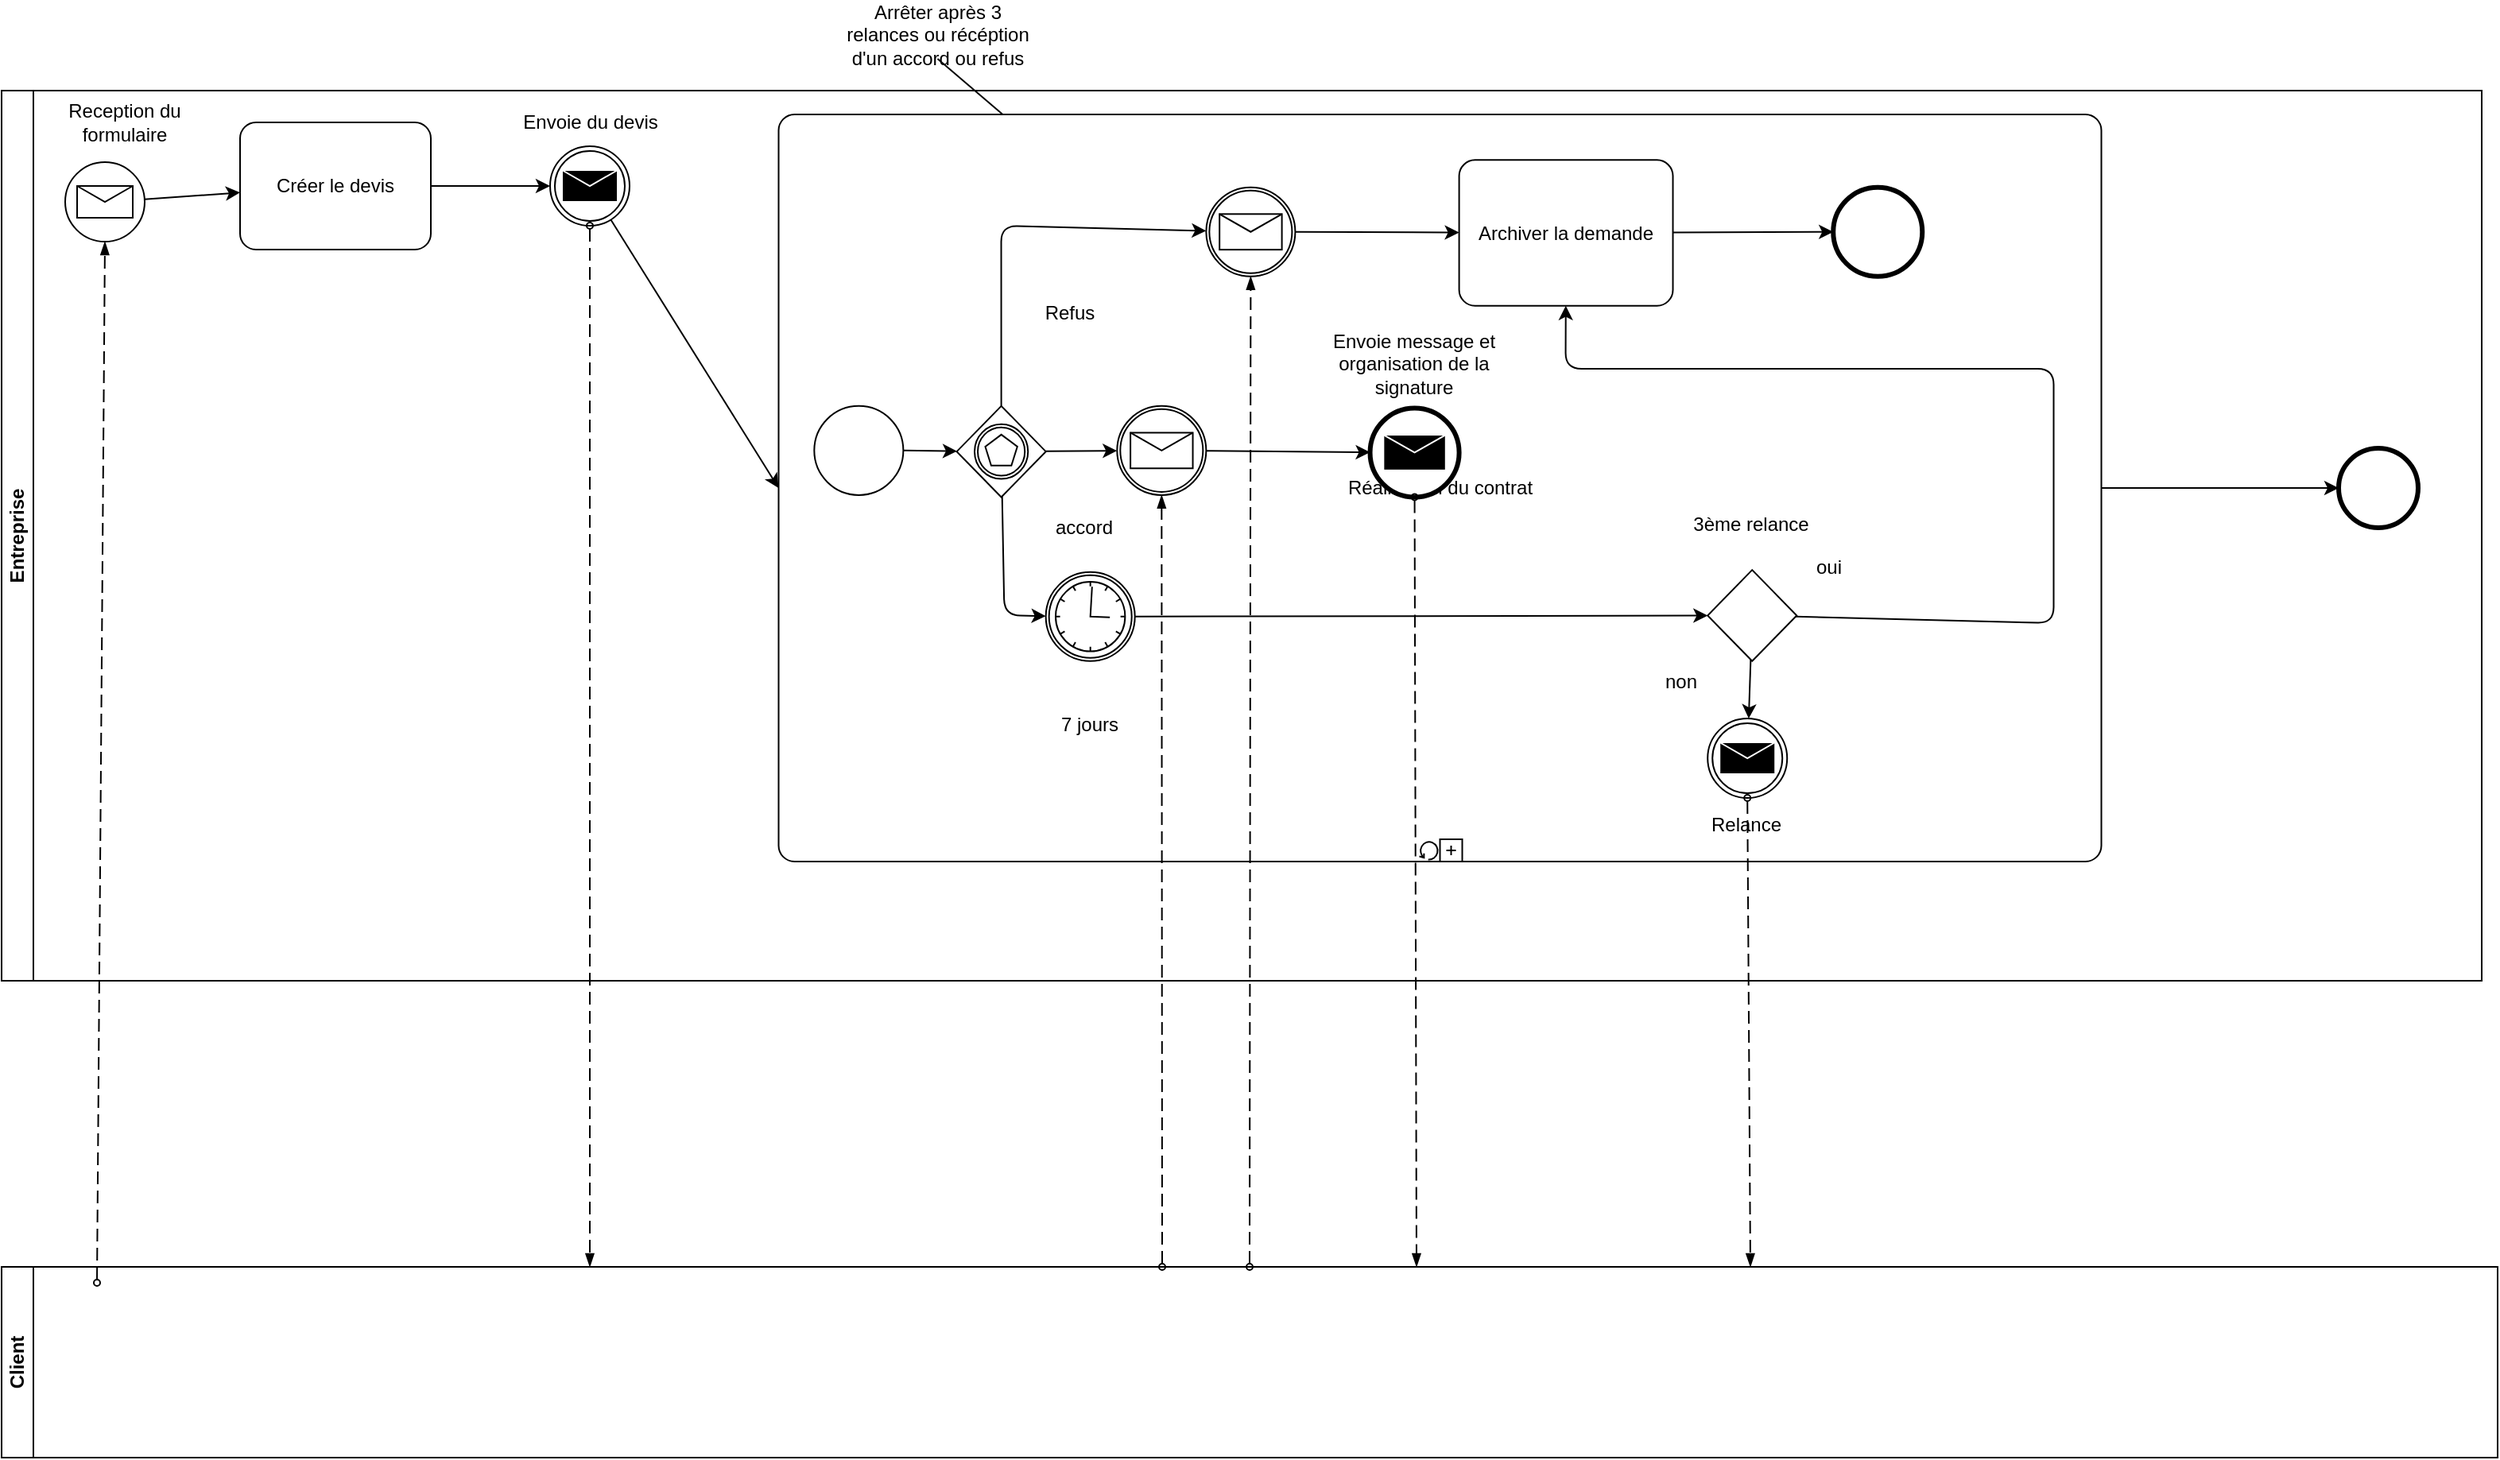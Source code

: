 <mxfile>
    <diagram id="U1meuUupGAQWpu4mwhtU" name="Page-1">
        <mxGraphModel dx="1233" dy="671" grid="1" gridSize="10" guides="1" tooltips="1" connect="1" arrows="1" fold="1" page="1" pageScale="1" pageWidth="850" pageHeight="1100" math="0" shadow="0">
            <root>
                <mxCell id="0"/>
                <mxCell id="1" parent="0"/>
                <mxCell id="7" value="Client" style="swimlane;startSize=20;horizontal=0;html=1;whiteSpace=wrap;" vertex="1" parent="1">
                    <mxGeometry x="30" y="1050" width="1570" height="120" as="geometry"/>
                </mxCell>
                <mxCell id="8" value="Entreprise" style="swimlane;startSize=20;horizontal=0;html=1;whiteSpace=wrap;" vertex="1" parent="1">
                    <mxGeometry x="30" y="310" width="1560" height="560" as="geometry"/>
                </mxCell>
                <mxCell id="14" style="edgeStyle=none;html=1;" edge="1" parent="8" source="10" target="13">
                    <mxGeometry relative="1" as="geometry"/>
                </mxCell>
                <mxCell id="10" value="" style="points=[[0.145,0.145,0],[0.5,0,0],[0.855,0.145,0],[1,0.5,0],[0.855,0.855,0],[0.5,1,0],[0.145,0.855,0],[0,0.5,0]];shape=mxgraph.bpmn.event;html=1;verticalLabelPosition=bottom;labelBackgroundColor=#ffffff;verticalAlign=top;align=center;perimeter=ellipsePerimeter;outlineConnect=0;aspect=fixed;outline=standard;symbol=message;" vertex="1" parent="8">
                    <mxGeometry x="40" y="45" width="50" height="50" as="geometry"/>
                </mxCell>
                <mxCell id="11" value="Reception du formulaire" style="text;html=1;strokeColor=none;fillColor=none;align=center;verticalAlign=middle;whiteSpace=wrap;rounded=0;" vertex="1" parent="8">
                    <mxGeometry x="30" y="5" width="95" height="30" as="geometry"/>
                </mxCell>
                <mxCell id="50" style="edgeStyle=none;html=1;entryX=0;entryY=0.5;entryDx=0;entryDy=0;entryPerimeter=0;" edge="1" parent="8" source="12" target="20">
                    <mxGeometry relative="1" as="geometry"/>
                </mxCell>
                <mxCell id="12" value="" style="points=[[0.145,0.145,0],[0.5,0,0],[0.855,0.145,0],[1,0.5,0],[0.855,0.855,0],[0.5,1,0],[0.145,0.855,0],[0,0.5,0]];shape=mxgraph.bpmn.event;html=1;verticalLabelPosition=bottom;labelBackgroundColor=#ffffff;verticalAlign=top;align=center;perimeter=ellipsePerimeter;outlineConnect=0;aspect=fixed;outline=throwing;symbol=message;" vertex="1" parent="8">
                    <mxGeometry x="345" y="35" width="50" height="50" as="geometry"/>
                </mxCell>
                <mxCell id="15" style="edgeStyle=none;html=1;" edge="1" parent="8" source="13" target="12">
                    <mxGeometry relative="1" as="geometry"/>
                </mxCell>
                <mxCell id="13" value="Créer le devis" style="points=[[0.25,0,0],[0.5,0,0],[0.75,0,0],[1,0.25,0],[1,0.5,0],[1,0.75,0],[0.75,1,0],[0.5,1,0],[0.25,1,0],[0,0.75,0],[0,0.5,0],[0,0.25,0]];shape=mxgraph.bpmn.task;whiteSpace=wrap;rectStyle=rounded;size=10;html=1;taskMarker=abstract;" vertex="1" parent="8">
                    <mxGeometry x="150" y="20" width="120" height="80" as="geometry"/>
                </mxCell>
                <mxCell id="16" value="Envoie du devis" style="text;html=1;align=center;verticalAlign=middle;resizable=0;points=[];autosize=1;strokeColor=none;fillColor=none;" vertex="1" parent="8">
                    <mxGeometry x="315" y="5" width="110" height="30" as="geometry"/>
                </mxCell>
                <mxCell id="53" style="edgeStyle=none;html=1;" edge="1" parent="8" source="20" target="52">
                    <mxGeometry relative="1" as="geometry"/>
                </mxCell>
                <mxCell id="20" value="Réalisation du contrat" style="points=[[0.25,0,0],[0.5,0,0],[0.75,0,0],[1,0.25,0],[1,0.5,0],[1,0.75,0],[0.75,1,0],[0.5,1,0],[0.25,1,0],[0,0.75,0],[0,0.5,0],[0,0.25,0]];shape=mxgraph.bpmn.task;whiteSpace=wrap;rectStyle=rounded;size=10;html=1;taskMarker=abstract;isLoopStandard=1;isLoopSub=1;container=1;dropTarget=1;" vertex="1" parent="8">
                    <mxGeometry x="488.75" y="15" width="832" height="470" as="geometry">
                        <mxRectangle x="488.75" y="15" width="200" height="90" as="alternateBounds"/>
                    </mxGeometry>
                </mxCell>
                <mxCell id="21" style="edgeStyle=none;html=1;" edge="1" parent="20" source="22" target="25">
                    <mxGeometry relative="1" as="geometry"/>
                </mxCell>
                <mxCell id="22" value="" style="points=[[0.145,0.145,0],[0.5,0,0],[0.855,0.145,0],[1,0.5,0],[0.855,0.855,0],[0.5,1,0],[0.145,0.855,0],[0,0.5,0]];shape=mxgraph.bpmn.event;html=1;verticalLabelPosition=bottom;labelBackgroundColor=#ffffff;verticalAlign=top;align=center;perimeter=ellipsePerimeter;outlineConnect=0;aspect=fixed;outline=standard;symbol=general;" vertex="1" parent="20">
                    <mxGeometry x="22.411" y="183.415" width="56.027" height="56.027" as="geometry"/>
                </mxCell>
                <mxCell id="23" style="edgeStyle=none;html=1;" edge="1" parent="20" source="25" target="29">
                    <mxGeometry relative="1" as="geometry"/>
                </mxCell>
                <mxCell id="24" style="edgeStyle=none;html=1;" edge="1" parent="20" source="25" target="27">
                    <mxGeometry relative="1" as="geometry">
                        <Array as="points">
                            <mxPoint x="140" y="70"/>
                        </Array>
                    </mxGeometry>
                </mxCell>
                <mxCell id="25" value="" style="points=[[0.25,0.25,0],[0.5,0,0],[0.75,0.25,0],[1,0.5,0],[0.75,0.75,0],[0.5,1,0],[0.25,0.75,0],[0,0.5,0]];shape=mxgraph.bpmn.gateway2;html=1;verticalLabelPosition=bottom;labelBackgroundColor=#ffffff;verticalAlign=top;align=center;perimeter=rhombusPerimeter;outlineConnect=0;outline=catching;symbol=multiple;" vertex="1" parent="20">
                    <mxGeometry x="112.054" y="183.415" width="56.027" height="57.317" as="geometry"/>
                </mxCell>
                <mxCell id="26" style="edgeStyle=none;html=1;" edge="1" parent="20" source="27" target="33">
                    <mxGeometry relative="1" as="geometry"/>
                </mxCell>
                <mxCell id="27" value="" style="points=[[0.145,0.145,0],[0.5,0,0],[0.855,0.145,0],[1,0.5,0],[0.855,0.855,0],[0.5,1,0],[0.145,0.855,0],[0,0.5,0]];shape=mxgraph.bpmn.event;html=1;verticalLabelPosition=bottom;labelBackgroundColor=#ffffff;verticalAlign=top;align=center;perimeter=ellipsePerimeter;outlineConnect=0;aspect=fixed;outline=catching;symbol=message;" vertex="1" parent="20">
                    <mxGeometry x="268.929" y="45.854" width="56.027" height="56.027" as="geometry"/>
                </mxCell>
                <mxCell id="28" style="edgeStyle=none;html=1;" edge="1" parent="20" source="29" target="35">
                    <mxGeometry relative="1" as="geometry"/>
                </mxCell>
                <mxCell id="29" value="" style="points=[[0.145,0.145,0],[0.5,0,0],[0.855,0.145,0],[1,0.5,0],[0.855,0.855,0],[0.5,1,0],[0.145,0.855,0],[0,0.5,0]];shape=mxgraph.bpmn.event;html=1;verticalLabelPosition=bottom;labelBackgroundColor=#ffffff;verticalAlign=top;align=center;perimeter=ellipsePerimeter;outlineConnect=0;aspect=fixed;outline=catching;symbol=message;" vertex="1" parent="20">
                    <mxGeometry x="212.899" y="183.415" width="56.027" height="56.027" as="geometry"/>
                </mxCell>
                <mxCell id="30" style="edgeStyle=none;html=1;" edge="1" parent="20" source="31" target="40">
                    <mxGeometry relative="1" as="geometry"/>
                </mxCell>
                <mxCell id="31" value="" style="points=[[0.145,0.145,0],[0.5,0,0],[0.855,0.145,0],[1,0.5,0],[0.855,0.855,0],[0.5,1,0],[0.145,0.855,0],[0,0.5,0]];shape=mxgraph.bpmn.event;html=1;verticalLabelPosition=bottom;labelBackgroundColor=#ffffff;verticalAlign=top;align=center;perimeter=ellipsePerimeter;outlineConnect=0;aspect=fixed;outline=catching;symbol=timer;" vertex="1" parent="20">
                    <mxGeometry x="168.079" y="287.876" width="56.027" height="56.027" as="geometry"/>
                </mxCell>
                <mxCell id="32" style="edgeStyle=none;html=1;entryX=0;entryY=0.5;entryDx=0;entryDy=0;entryPerimeter=0;" edge="1" parent="20" source="33" target="34">
                    <mxGeometry relative="1" as="geometry"/>
                </mxCell>
                <mxCell id="33" value="Archiver la demande" style="points=[[0.25,0,0],[0.5,0,0],[0.75,0,0],[1,0.25,0],[1,0.5,0],[1,0.75,0],[0.75,1,0],[0.5,1,0],[0.25,1,0],[0,0.75,0],[0,0.5,0],[0,0.25,0]];shape=mxgraph.bpmn.task;whiteSpace=wrap;rectStyle=rounded;size=10;html=1;taskMarker=abstract;" vertex="1" parent="20">
                    <mxGeometry x="428.046" y="28.659" width="134.465" height="91.707" as="geometry"/>
                </mxCell>
                <mxCell id="34" value="" style="points=[[0.145,0.145,0],[0.5,0,0],[0.855,0.145,0],[1,0.5,0],[0.855,0.855,0],[0.5,1,0],[0.145,0.855,0],[0,0.5,0]];shape=mxgraph.bpmn.event;html=1;verticalLabelPosition=bottom;labelBackgroundColor=#ffffff;verticalAlign=top;align=center;perimeter=ellipsePerimeter;outlineConnect=0;aspect=fixed;outline=end;symbol=terminate2;" vertex="1" parent="20">
                    <mxGeometry x="663.359" y="45.854" width="56.027" height="56.027" as="geometry"/>
                </mxCell>
                <mxCell id="35" value="" style="points=[[0.145,0.145,0],[0.5,0,0],[0.855,0.145,0],[1,0.5,0],[0.855,0.855,0],[0.5,1,0],[0.145,0.855,0],[0,0.5,0]];shape=mxgraph.bpmn.event;html=1;verticalLabelPosition=bottom;labelBackgroundColor=#ffffff;verticalAlign=top;align=center;perimeter=ellipsePerimeter;outlineConnect=0;aspect=fixed;outline=end;symbol=message;" vertex="1" parent="20">
                    <mxGeometry x="372.019" y="184.705" width="56.027" height="56.027" as="geometry"/>
                </mxCell>
                <mxCell id="36" value="Envoie message et organisation de la signature" style="text;html=1;strokeColor=none;fillColor=none;align=center;verticalAlign=middle;whiteSpace=wrap;rounded=0;" vertex="1" parent="20">
                    <mxGeometry x="342.325" y="139.999" width="115.415" height="34.39" as="geometry"/>
                </mxCell>
                <mxCell id="37" value="7 jours" style="text;html=1;strokeColor=none;fillColor=none;align=center;verticalAlign=middle;whiteSpace=wrap;rounded=0;" vertex="1" parent="20">
                    <mxGeometry x="161.997" y="366.83" width="67.232" height="34.39" as="geometry"/>
                </mxCell>
                <mxCell id="38" style="edgeStyle=none;html=1;" edge="1" parent="20" source="40" target="42">
                    <mxGeometry relative="1" as="geometry"/>
                </mxCell>
                <mxCell id="39" style="edgeStyle=none;html=1;" edge="1" parent="20" source="40" target="33">
                    <mxGeometry relative="1" as="geometry">
                        <mxPoint x="822" y="150" as="targetPoint"/>
                        <Array as="points">
                            <mxPoint x="802" y="320"/>
                            <mxPoint x="802" y="160"/>
                            <mxPoint x="495" y="160"/>
                        </Array>
                    </mxGeometry>
                </mxCell>
                <mxCell id="40" value="" style="points=[[0.25,0.25,0],[0.5,0,0],[0.75,0.25,0],[1,0.5,0],[0.75,0.75,0],[0.5,1,0],[0.25,0.75,0],[0,0.5,0]];shape=mxgraph.bpmn.gateway2;html=1;verticalLabelPosition=bottom;labelBackgroundColor=#ffffff;verticalAlign=top;align=center;perimeter=rhombusPerimeter;outlineConnect=0;outline=none;symbol=none;" vertex="1" parent="20">
                    <mxGeometry x="584.351" y="286.586" width="56.027" height="57.317" as="geometry"/>
                </mxCell>
                <mxCell id="41" value="3ème relance" style="text;html=1;strokeColor=none;fillColor=none;align=center;verticalAlign=middle;whiteSpace=wrap;rounded=0;" vertex="1" parent="20">
                    <mxGeometry x="570.626" y="240.735" width="83.48" height="34.39" as="geometry"/>
                </mxCell>
                <mxCell id="42" value="" style="points=[[0.145,0.145,0],[0.5,0,0],[0.855,0.145,0],[1,0.5,0],[0.855,0.855,0],[0.5,1,0],[0.145,0.855,0],[0,0.5,0]];shape=mxgraph.bpmn.event;html=1;verticalLabelPosition=bottom;labelBackgroundColor=#ffffff;verticalAlign=top;align=center;perimeter=ellipsePerimeter;outlineConnect=0;aspect=fixed;outline=throwing;symbol=message;" vertex="1" parent="20">
                    <mxGeometry x="584.36" y="380" width="50" height="50" as="geometry"/>
                </mxCell>
                <mxCell id="43" style="edgeStyle=none;html=1;" edge="1" parent="20" source="25" target="31">
                    <mxGeometry relative="1" as="geometry">
                        <mxPoint x="248.067" y="450.732" as="sourcePoint"/>
                        <mxPoint x="383.167" y="530.541" as="targetPoint"/>
                        <Array as="points">
                            <mxPoint x="142" y="315"/>
                        </Array>
                    </mxGeometry>
                </mxCell>
                <mxCell id="44" value="Relance" style="text;html=1;strokeColor=none;fillColor=none;align=center;verticalAlign=middle;whiteSpace=wrap;rounded=0;" vertex="1" parent="20">
                    <mxGeometry x="567.616" y="429.995" width="83.48" height="34.39" as="geometry"/>
                </mxCell>
                <mxCell id="45" value="non" style="text;html=1;strokeColor=none;fillColor=none;align=center;verticalAlign=middle;whiteSpace=wrap;rounded=0;" vertex="1" parent="20">
                    <mxGeometry x="542" y="340" width="50.97" height="34.39" as="geometry"/>
                </mxCell>
                <mxCell id="46" value="oui" style="text;html=1;align=center;verticalAlign=middle;resizable=0;points=[];autosize=1;strokeColor=none;fillColor=none;" vertex="1" parent="20">
                    <mxGeometry x="640.38" y="270.0" width="40" height="30" as="geometry"/>
                </mxCell>
                <mxCell id="47" value="accord" style="text;html=1;strokeColor=none;fillColor=none;align=center;verticalAlign=middle;whiteSpace=wrap;rounded=0;" vertex="1" parent="20">
                    <mxGeometry x="162" y="245.13" width="60" height="30" as="geometry"/>
                </mxCell>
                <mxCell id="48" value="Refus" style="text;html=1;strokeColor=none;fillColor=none;align=center;verticalAlign=middle;whiteSpace=wrap;rounded=0;" vertex="1" parent="20">
                    <mxGeometry x="152.9" y="110" width="60" height="30" as="geometry"/>
                </mxCell>
                <mxCell id="52" value="" style="points=[[0.145,0.145,0],[0.5,0,0],[0.855,0.145,0],[1,0.5,0],[0.855,0.855,0],[0.5,1,0],[0.145,0.855,0],[0,0.5,0]];shape=mxgraph.bpmn.event;html=1;verticalLabelPosition=bottom;labelBackgroundColor=#ffffff;verticalAlign=top;align=center;perimeter=ellipsePerimeter;outlineConnect=0;aspect=fixed;outline=end;symbol=terminate2;" vertex="1" parent="8">
                    <mxGeometry x="1470" y="225" width="50" height="50" as="geometry"/>
                </mxCell>
                <mxCell id="17" value="" style="dashed=1;dashPattern=8 4;endArrow=blockThin;endFill=1;startArrow=oval;startFill=0;endSize=6;startSize=4;html=1;exitX=0.5;exitY=1;exitDx=0;exitDy=0;exitPerimeter=0;" edge="1" parent="1" source="12">
                    <mxGeometry width="160" relative="1" as="geometry">
                        <mxPoint x="450" y="260" as="sourcePoint"/>
                        <mxPoint x="400" y="1050" as="targetPoint"/>
                    </mxGeometry>
                </mxCell>
                <mxCell id="18" value="Arrêter après 3 relances ou récéption d'un accord ou refus" style="text;html=1;strokeColor=none;fillColor=none;align=center;verticalAlign=middle;whiteSpace=wrap;rounded=0;" vertex="1" parent="1">
                    <mxGeometry x="560" y="260" width="117.5" height="30" as="geometry"/>
                </mxCell>
                <mxCell id="19" value="" style="endArrow=none;html=1;entryX=0.5;entryY=1;entryDx=0;entryDy=0;" edge="1" parent="1" target="18" source="20">
                    <mxGeometry width="50" height="50" relative="1" as="geometry">
                        <mxPoint x="1152.0" y="410" as="sourcePoint"/>
                        <mxPoint x="1272" y="390" as="targetPoint"/>
                    </mxGeometry>
                </mxCell>
                <mxCell id="54" value="" style="dashed=1;dashPattern=8 4;endArrow=blockThin;endFill=1;startArrow=oval;startFill=0;endSize=6;startSize=4;html=1;entryX=0.5;entryY=1;entryDx=0;entryDy=0;entryPerimeter=0;" edge="1" parent="1" target="10">
                    <mxGeometry width="160" relative="1" as="geometry">
                        <mxPoint x="90" y="1060" as="sourcePoint"/>
                        <mxPoint x="490" y="600" as="targetPoint"/>
                    </mxGeometry>
                </mxCell>
                <mxCell id="55" value="" style="dashed=1;dashPattern=8 4;endArrow=blockThin;endFill=1;startArrow=oval;startFill=0;endSize=6;startSize=4;html=1;exitX=0.5;exitY=0;exitDx=0;exitDy=0;" edge="1" parent="1" source="44">
                    <mxGeometry width="160" relative="1" as="geometry">
                        <mxPoint x="1000" y="940" as="sourcePoint"/>
                        <mxPoint x="1130" y="1050" as="targetPoint"/>
                    </mxGeometry>
                </mxCell>
                <mxCell id="57" value="" style="dashed=1;dashPattern=8 4;endArrow=blockThin;endFill=1;startArrow=oval;startFill=0;endSize=6;startSize=4;html=1;exitX=0.5;exitY=1;exitDx=0;exitDy=0;exitPerimeter=0;" edge="1" parent="1" source="35">
                    <mxGeometry width="160" relative="1" as="geometry">
                        <mxPoint x="1150" y="640" as="sourcePoint"/>
                        <mxPoint x="920" y="1050" as="targetPoint"/>
                    </mxGeometry>
                </mxCell>
                <mxCell id="58" value="" style="dashed=1;dashPattern=8 4;endArrow=blockThin;endFill=1;startArrow=oval;startFill=0;endSize=6;startSize=4;html=1;entryX=0.5;entryY=1;entryDx=0;entryDy=0;entryPerimeter=0;" edge="1" parent="1" target="29">
                    <mxGeometry width="160" relative="1" as="geometry">
                        <mxPoint x="760" y="1050" as="sourcePoint"/>
                        <mxPoint x="1010" y="790" as="targetPoint"/>
                    </mxGeometry>
                </mxCell>
                <mxCell id="59" value="" style="dashed=1;dashPattern=8 4;endArrow=blockThin;endFill=1;startArrow=oval;startFill=0;endSize=6;startSize=4;html=1;entryX=0.5;entryY=1;entryDx=0;entryDy=0;entryPerimeter=0;exitX=0.5;exitY=0;exitDx=0;exitDy=0;" edge="1" parent="1" source="7" target="27">
                    <mxGeometry width="160" relative="1" as="geometry">
                        <mxPoint x="850" y="640" as="sourcePoint"/>
                        <mxPoint x="1010" y="640" as="targetPoint"/>
                    </mxGeometry>
                </mxCell>
            </root>
        </mxGraphModel>
    </diagram>
</mxfile>